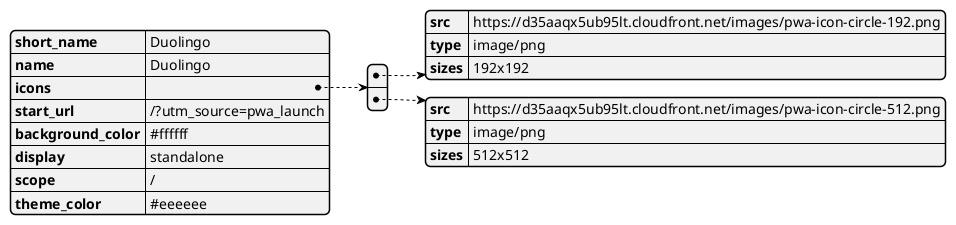 @startjson "Manifest"
{
    "short_name": "Duolingo",
    "name": "Duolingo",
    "icons": [
        {
            "src": "https://d35aaqx5ub95lt.cloudfront.net/images/pwa-icon-circle-192.png",
            "type": "image/png",
            "sizes": "192x192"
        },
        {
            "src": "https://d35aaqx5ub95lt.cloudfront.net/images/pwa-icon-circle-512.png",
            "type": "image/png",
            "sizes": "512x512"
        }
    ],
    "start_url": "/?utm_source=pwa_launch",
    "background_color": "#ffffff",
    "display": "standalone",
    "scope": "/",
    "theme_color": "#eeeeee"
}
@endjson
